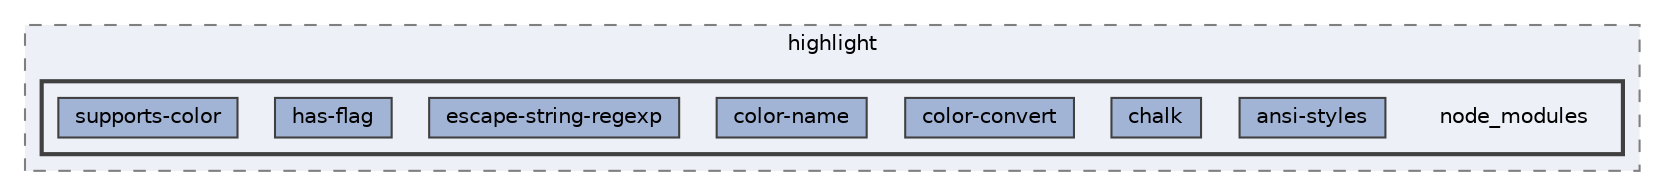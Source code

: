 digraph "pkiclassroomrescheduler/src/main/frontend/node_modules/@babel/highlight/node_modules"
{
 // LATEX_PDF_SIZE
  bgcolor="transparent";
  edge [fontname=Helvetica,fontsize=10,labelfontname=Helvetica,labelfontsize=10];
  node [fontname=Helvetica,fontsize=10,shape=box,height=0.2,width=0.4];
  compound=true
  subgraph clusterdir_e131cc27bd8233075e036b85b7084697 {
    graph [ bgcolor="#edf0f7", pencolor="grey50", label="highlight", fontname=Helvetica,fontsize=10 style="filled,dashed", URL="dir_e131cc27bd8233075e036b85b7084697.html",tooltip=""]
  subgraph clusterdir_1fbb90d008a24333eeba9ff1b909f0cc {
    graph [ bgcolor="#edf0f7", pencolor="grey25", label="", fontname=Helvetica,fontsize=10 style="filled,bold", URL="dir_1fbb90d008a24333eeba9ff1b909f0cc.html",tooltip=""]
    dir_1fbb90d008a24333eeba9ff1b909f0cc [shape=plaintext, label="node_modules"];
  dir_7980c54a57f5bcc7afce1b7a4fc63f6c [label="ansi-styles", fillcolor="#a2b4d6", color="grey25", style="filled", URL="dir_7980c54a57f5bcc7afce1b7a4fc63f6c.html",tooltip=""];
  dir_2e22ae0533998a1e904a763c1a71a9ac [label="chalk", fillcolor="#a2b4d6", color="grey25", style="filled", URL="dir_2e22ae0533998a1e904a763c1a71a9ac.html",tooltip=""];
  dir_4bf9997789a3fa4da73e297d58e71eb4 [label="color-convert", fillcolor="#a2b4d6", color="grey25", style="filled", URL="dir_4bf9997789a3fa4da73e297d58e71eb4.html",tooltip=""];
  dir_746435fa3c060b33b3a7b063c7daafcb [label="color-name", fillcolor="#a2b4d6", color="grey25", style="filled", URL="dir_746435fa3c060b33b3a7b063c7daafcb.html",tooltip=""];
  dir_ae3712b61e89663146b462a0b1860934 [label="escape-string-regexp", fillcolor="#a2b4d6", color="grey25", style="filled", URL="dir_ae3712b61e89663146b462a0b1860934.html",tooltip=""];
  dir_f163c78d671ef6b932dde1cd48111f65 [label="has-flag", fillcolor="#a2b4d6", color="grey25", style="filled", URL="dir_f163c78d671ef6b932dde1cd48111f65.html",tooltip=""];
  dir_e8f2886acc3c1f7a2b6497a4dcac718d [label="supports-color", fillcolor="#a2b4d6", color="grey25", style="filled", URL="dir_e8f2886acc3c1f7a2b6497a4dcac718d.html",tooltip=""];
  }
  }
}
